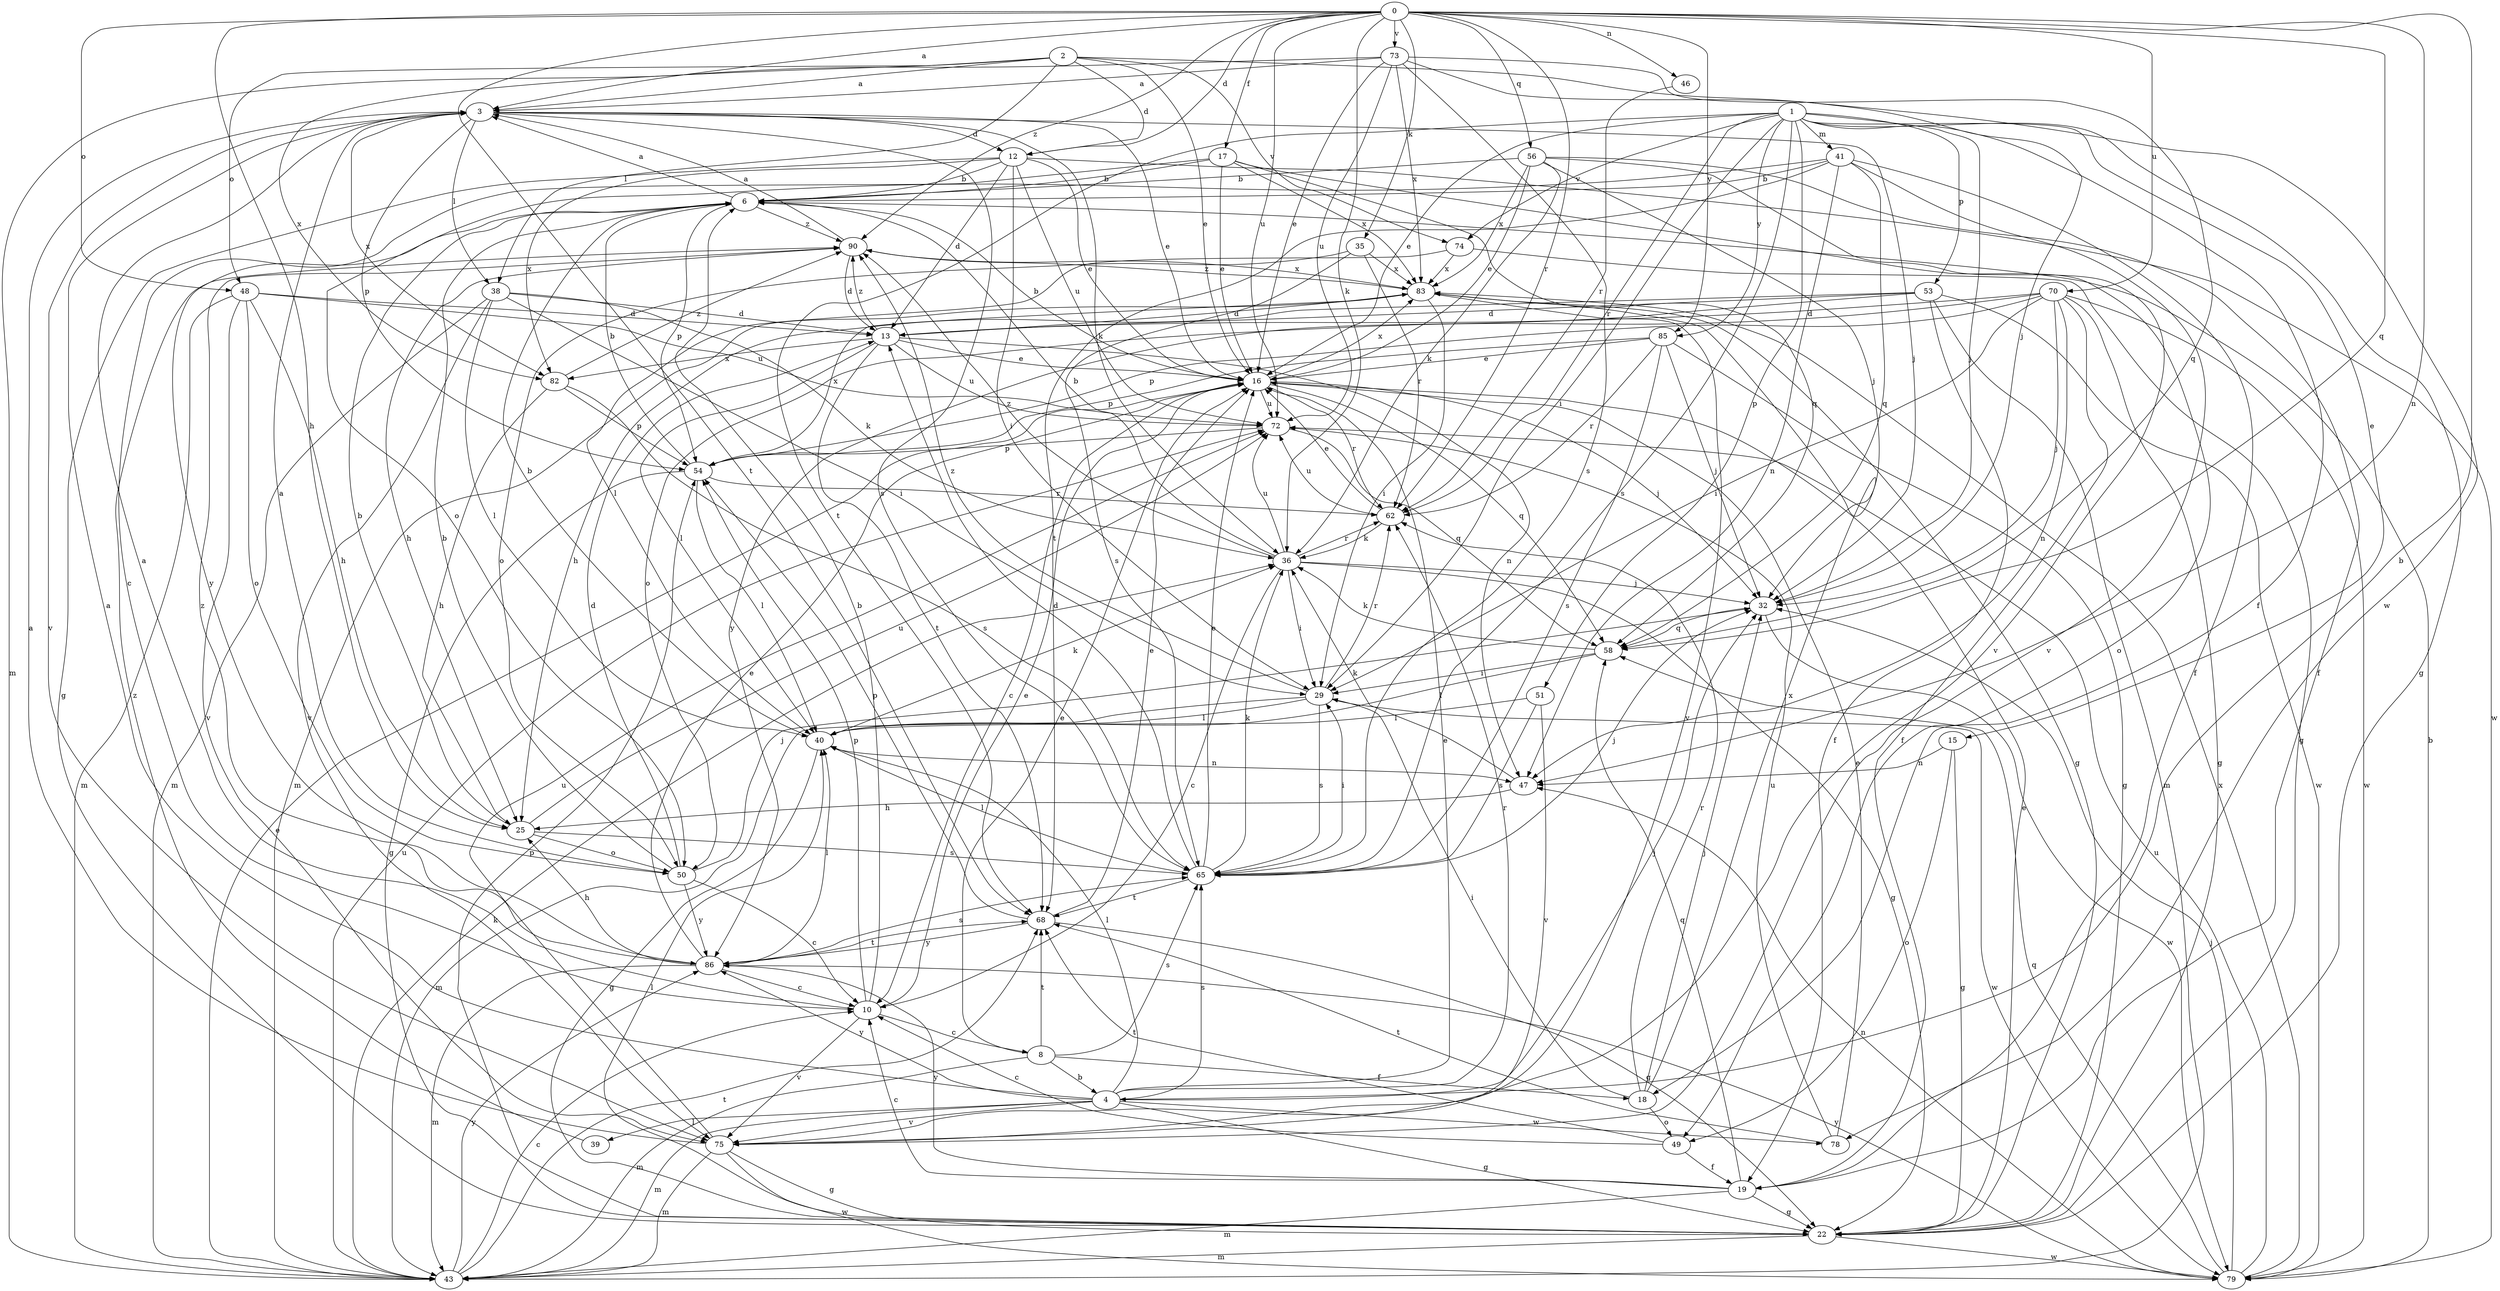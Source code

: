 strict digraph  {
0;
1;
2;
3;
4;
6;
8;
10;
12;
13;
15;
16;
17;
18;
19;
22;
25;
29;
32;
35;
36;
38;
39;
40;
41;
43;
46;
47;
48;
49;
50;
51;
53;
54;
56;
58;
62;
65;
68;
70;
72;
73;
74;
75;
78;
79;
82;
83;
85;
86;
90;
0 -> 3  [label=a];
0 -> 4  [label=b];
0 -> 12  [label=d];
0 -> 17  [label=f];
0 -> 25  [label=h];
0 -> 35  [label=k];
0 -> 36  [label=k];
0 -> 46  [label=n];
0 -> 47  [label=n];
0 -> 48  [label=o];
0 -> 56  [label=q];
0 -> 58  [label=q];
0 -> 62  [label=r];
0 -> 68  [label=t];
0 -> 70  [label=u];
0 -> 72  [label=u];
0 -> 73  [label=v];
0 -> 85  [label=y];
0 -> 90  [label=z];
1 -> 15  [label=e];
1 -> 16  [label=e];
1 -> 18  [label=f];
1 -> 22  [label=g];
1 -> 29  [label=i];
1 -> 32  [label=j];
1 -> 41  [label=m];
1 -> 51  [label=p];
1 -> 53  [label=p];
1 -> 62  [label=r];
1 -> 65  [label=s];
1 -> 68  [label=t];
1 -> 74  [label=v];
1 -> 85  [label=y];
2 -> 3  [label=a];
2 -> 12  [label=d];
2 -> 16  [label=e];
2 -> 38  [label=l];
2 -> 48  [label=o];
2 -> 74  [label=v];
2 -> 78  [label=w];
2 -> 82  [label=x];
3 -> 12  [label=d];
3 -> 16  [label=e];
3 -> 32  [label=j];
3 -> 36  [label=k];
3 -> 38  [label=l];
3 -> 54  [label=p];
3 -> 65  [label=s];
3 -> 75  [label=v];
3 -> 82  [label=x];
4 -> 3  [label=a];
4 -> 16  [label=e];
4 -> 22  [label=g];
4 -> 32  [label=j];
4 -> 39  [label=l];
4 -> 40  [label=l];
4 -> 43  [label=m];
4 -> 62  [label=r];
4 -> 65  [label=s];
4 -> 75  [label=v];
4 -> 78  [label=w];
4 -> 86  [label=y];
6 -> 3  [label=a];
6 -> 54  [label=p];
6 -> 86  [label=y];
6 -> 90  [label=z];
8 -> 4  [label=b];
8 -> 16  [label=e];
8 -> 18  [label=f];
8 -> 43  [label=m];
8 -> 65  [label=s];
8 -> 68  [label=t];
10 -> 3  [label=a];
10 -> 6  [label=b];
10 -> 8  [label=c];
10 -> 16  [label=e];
10 -> 54  [label=p];
10 -> 75  [label=v];
12 -> 6  [label=b];
12 -> 13  [label=d];
12 -> 16  [label=e];
12 -> 22  [label=g];
12 -> 29  [label=i];
12 -> 72  [label=u];
12 -> 79  [label=w];
12 -> 82  [label=x];
13 -> 16  [label=e];
13 -> 40  [label=l];
13 -> 47  [label=n];
13 -> 68  [label=t];
13 -> 72  [label=u];
13 -> 82  [label=x];
13 -> 90  [label=z];
15 -> 22  [label=g];
15 -> 47  [label=n];
15 -> 49  [label=o];
16 -> 6  [label=b];
16 -> 10  [label=c];
16 -> 32  [label=j];
16 -> 58  [label=q];
16 -> 62  [label=r];
16 -> 72  [label=u];
16 -> 83  [label=x];
17 -> 6  [label=b];
17 -> 10  [label=c];
17 -> 16  [label=e];
17 -> 49  [label=o];
17 -> 58  [label=q];
17 -> 83  [label=x];
18 -> 29  [label=i];
18 -> 32  [label=j];
18 -> 49  [label=o];
18 -> 62  [label=r];
18 -> 83  [label=x];
19 -> 10  [label=c];
19 -> 22  [label=g];
19 -> 43  [label=m];
19 -> 58  [label=q];
19 -> 86  [label=y];
22 -> 16  [label=e];
22 -> 40  [label=l];
22 -> 43  [label=m];
22 -> 54  [label=p];
22 -> 79  [label=w];
25 -> 6  [label=b];
25 -> 50  [label=o];
25 -> 65  [label=s];
25 -> 72  [label=u];
29 -> 40  [label=l];
29 -> 43  [label=m];
29 -> 62  [label=r];
29 -> 65  [label=s];
29 -> 79  [label=w];
29 -> 90  [label=z];
32 -> 58  [label=q];
32 -> 79  [label=w];
35 -> 50  [label=o];
35 -> 62  [label=r];
35 -> 65  [label=s];
35 -> 83  [label=x];
36 -> 6  [label=b];
36 -> 10  [label=c];
36 -> 22  [label=g];
36 -> 29  [label=i];
36 -> 32  [label=j];
36 -> 62  [label=r];
36 -> 72  [label=u];
36 -> 90  [label=z];
38 -> 13  [label=d];
38 -> 29  [label=i];
38 -> 36  [label=k];
38 -> 40  [label=l];
38 -> 43  [label=m];
38 -> 75  [label=v];
39 -> 90  [label=z];
40 -> 6  [label=b];
40 -> 22  [label=g];
40 -> 36  [label=k];
40 -> 47  [label=n];
41 -> 6  [label=b];
41 -> 19  [label=f];
41 -> 47  [label=n];
41 -> 50  [label=o];
41 -> 58  [label=q];
41 -> 68  [label=t];
41 -> 75  [label=v];
43 -> 10  [label=c];
43 -> 16  [label=e];
43 -> 36  [label=k];
43 -> 68  [label=t];
43 -> 72  [label=u];
43 -> 86  [label=y];
46 -> 62  [label=r];
47 -> 25  [label=h];
47 -> 36  [label=k];
48 -> 13  [label=d];
48 -> 25  [label=h];
48 -> 43  [label=m];
48 -> 50  [label=o];
48 -> 72  [label=u];
48 -> 75  [label=v];
49 -> 10  [label=c];
49 -> 19  [label=f];
49 -> 68  [label=t];
50 -> 3  [label=a];
50 -> 6  [label=b];
50 -> 10  [label=c];
50 -> 13  [label=d];
50 -> 32  [label=j];
50 -> 86  [label=y];
51 -> 40  [label=l];
51 -> 65  [label=s];
51 -> 75  [label=v];
53 -> 13  [label=d];
53 -> 19  [label=f];
53 -> 25  [label=h];
53 -> 43  [label=m];
53 -> 79  [label=w];
53 -> 86  [label=y];
54 -> 6  [label=b];
54 -> 22  [label=g];
54 -> 40  [label=l];
54 -> 62  [label=r];
54 -> 83  [label=x];
56 -> 6  [label=b];
56 -> 16  [label=e];
56 -> 19  [label=f];
56 -> 32  [label=j];
56 -> 36  [label=k];
56 -> 75  [label=v];
56 -> 83  [label=x];
58 -> 29  [label=i];
58 -> 36  [label=k];
58 -> 40  [label=l];
62 -> 16  [label=e];
62 -> 36  [label=k];
62 -> 72  [label=u];
65 -> 13  [label=d];
65 -> 16  [label=e];
65 -> 29  [label=i];
65 -> 32  [label=j];
65 -> 36  [label=k];
65 -> 40  [label=l];
65 -> 68  [label=t];
68 -> 16  [label=e];
68 -> 22  [label=g];
68 -> 54  [label=p];
68 -> 86  [label=y];
70 -> 13  [label=d];
70 -> 19  [label=f];
70 -> 22  [label=g];
70 -> 29  [label=i];
70 -> 32  [label=j];
70 -> 47  [label=n];
70 -> 50  [label=o];
70 -> 54  [label=p];
70 -> 79  [label=w];
72 -> 54  [label=p];
72 -> 58  [label=q];
73 -> 3  [label=a];
73 -> 16  [label=e];
73 -> 32  [label=j];
73 -> 43  [label=m];
73 -> 58  [label=q];
73 -> 65  [label=s];
73 -> 72  [label=u];
73 -> 83  [label=x];
74 -> 22  [label=g];
74 -> 40  [label=l];
74 -> 83  [label=x];
75 -> 3  [label=a];
75 -> 22  [label=g];
75 -> 43  [label=m];
75 -> 72  [label=u];
75 -> 79  [label=w];
78 -> 16  [label=e];
78 -> 68  [label=t];
78 -> 72  [label=u];
79 -> 6  [label=b];
79 -> 32  [label=j];
79 -> 47  [label=n];
79 -> 58  [label=q];
79 -> 72  [label=u];
79 -> 83  [label=x];
79 -> 86  [label=y];
82 -> 25  [label=h];
82 -> 54  [label=p];
82 -> 65  [label=s];
82 -> 90  [label=z];
83 -> 13  [label=d];
83 -> 22  [label=g];
83 -> 29  [label=i];
83 -> 43  [label=m];
83 -> 75  [label=v];
83 -> 90  [label=z];
85 -> 16  [label=e];
85 -> 22  [label=g];
85 -> 32  [label=j];
85 -> 54  [label=p];
85 -> 62  [label=r];
85 -> 65  [label=s];
86 -> 10  [label=c];
86 -> 16  [label=e];
86 -> 25  [label=h];
86 -> 40  [label=l];
86 -> 43  [label=m];
86 -> 65  [label=s];
86 -> 68  [label=t];
86 -> 90  [label=z];
90 -> 3  [label=a];
90 -> 13  [label=d];
90 -> 25  [label=h];
90 -> 83  [label=x];
}
